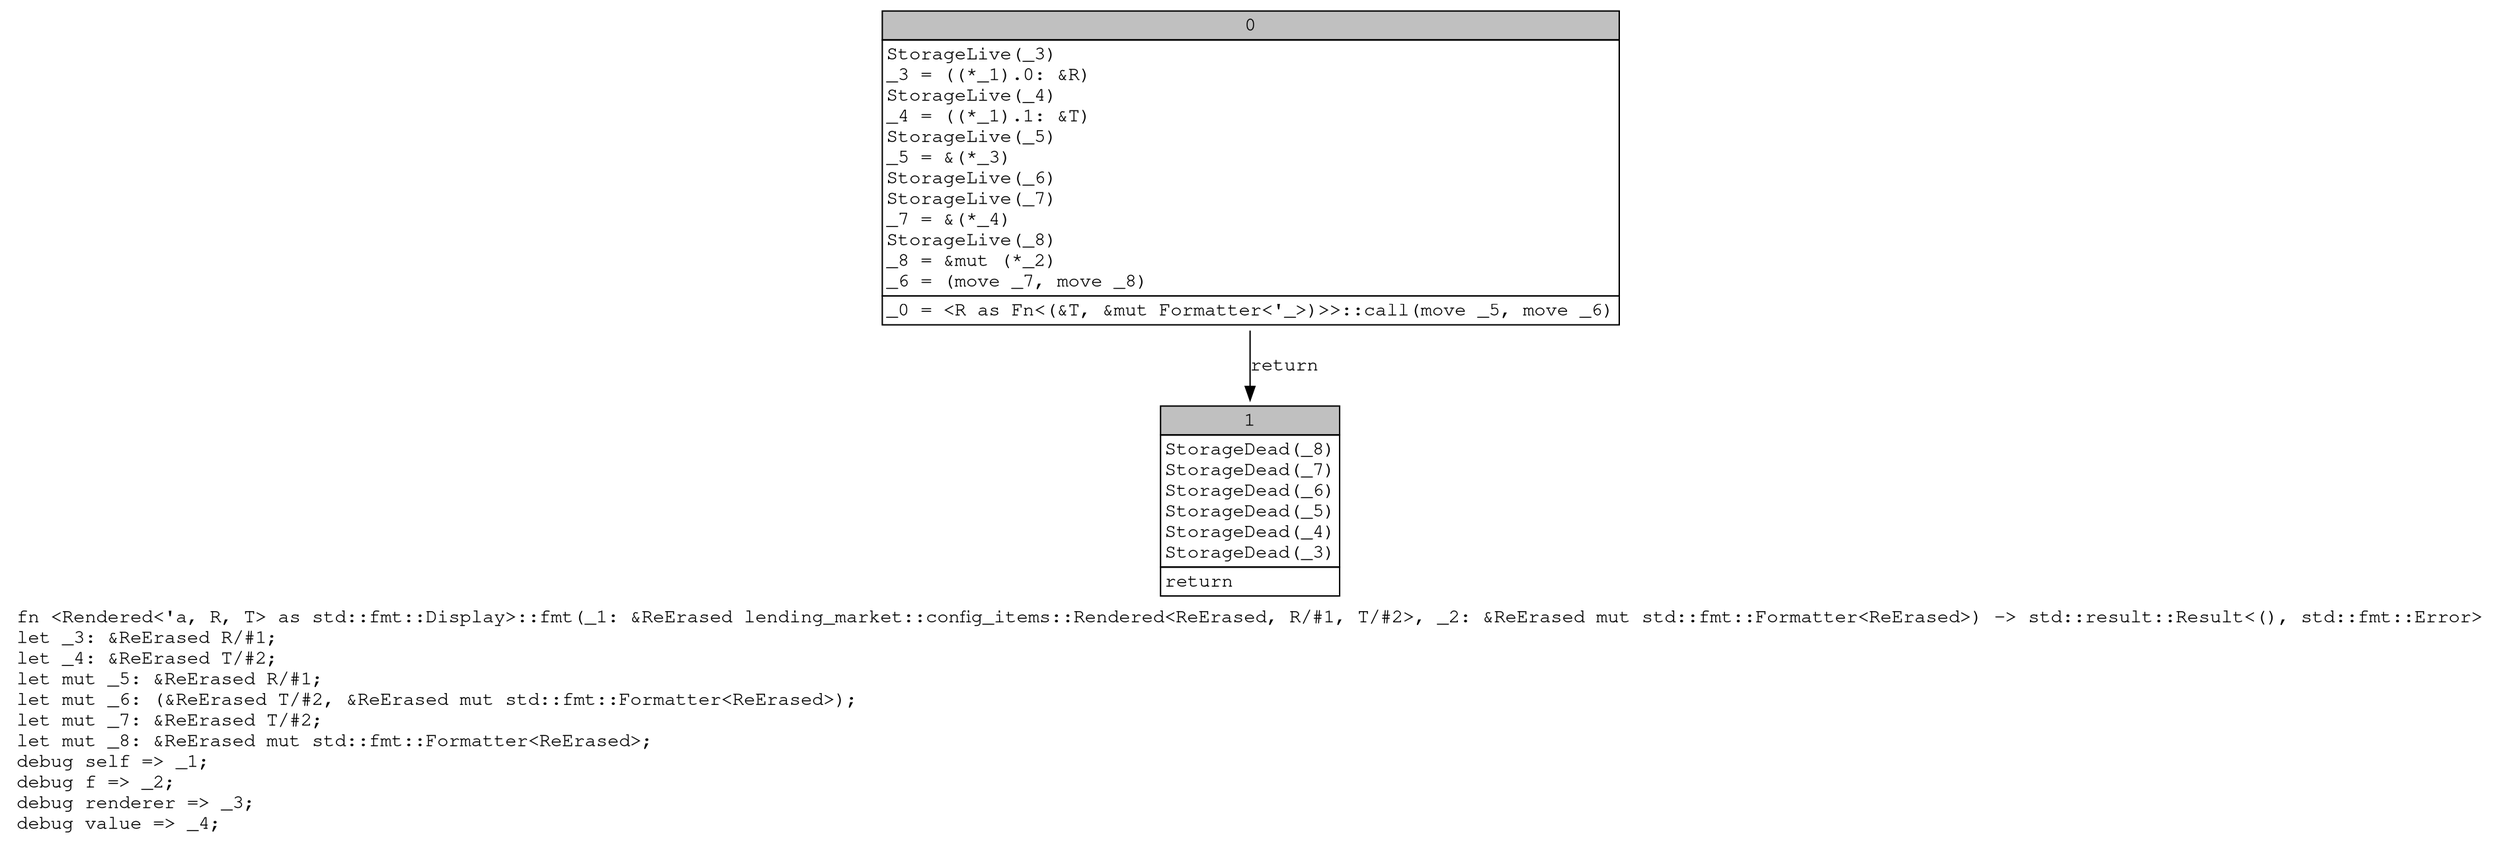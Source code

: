 digraph Mir_0_1040 {
    graph [fontname="Courier, monospace"];
    node [fontname="Courier, monospace"];
    edge [fontname="Courier, monospace"];
    label=<fn &lt;Rendered&lt;'a, R, T&gt; as std::fmt::Display&gt;::fmt(_1: &amp;ReErased lending_market::config_items::Rendered&lt;ReErased, R/#1, T/#2&gt;, _2: &amp;ReErased mut std::fmt::Formatter&lt;ReErased&gt;) -&gt; std::result::Result&lt;(), std::fmt::Error&gt;<br align="left"/>let _3: &amp;ReErased R/#1;<br align="left"/>let _4: &amp;ReErased T/#2;<br align="left"/>let mut _5: &amp;ReErased R/#1;<br align="left"/>let mut _6: (&amp;ReErased T/#2, &amp;ReErased mut std::fmt::Formatter&lt;ReErased&gt;);<br align="left"/>let mut _7: &amp;ReErased T/#2;<br align="left"/>let mut _8: &amp;ReErased mut std::fmt::Formatter&lt;ReErased&gt;;<br align="left"/>debug self =&gt; _1;<br align="left"/>debug f =&gt; _2;<br align="left"/>debug renderer =&gt; _3;<br align="left"/>debug value =&gt; _4;<br align="left"/>>;
    bb0__0_1040 [shape="none", label=<<table border="0" cellborder="1" cellspacing="0"><tr><td bgcolor="gray" align="center" colspan="1">0</td></tr><tr><td align="left" balign="left">StorageLive(_3)<br/>_3 = ((*_1).0: &amp;R)<br/>StorageLive(_4)<br/>_4 = ((*_1).1: &amp;T)<br/>StorageLive(_5)<br/>_5 = &amp;(*_3)<br/>StorageLive(_6)<br/>StorageLive(_7)<br/>_7 = &amp;(*_4)<br/>StorageLive(_8)<br/>_8 = &amp;mut (*_2)<br/>_6 = (move _7, move _8)<br/></td></tr><tr><td align="left">_0 = &lt;R as Fn&lt;(&amp;T, &amp;mut Formatter&lt;'_&gt;)&gt;&gt;::call(move _5, move _6)</td></tr></table>>];
    bb1__0_1040 [shape="none", label=<<table border="0" cellborder="1" cellspacing="0"><tr><td bgcolor="gray" align="center" colspan="1">1</td></tr><tr><td align="left" balign="left">StorageDead(_8)<br/>StorageDead(_7)<br/>StorageDead(_6)<br/>StorageDead(_5)<br/>StorageDead(_4)<br/>StorageDead(_3)<br/></td></tr><tr><td align="left">return</td></tr></table>>];
    bb0__0_1040 -> bb1__0_1040 [label="return"];
}
